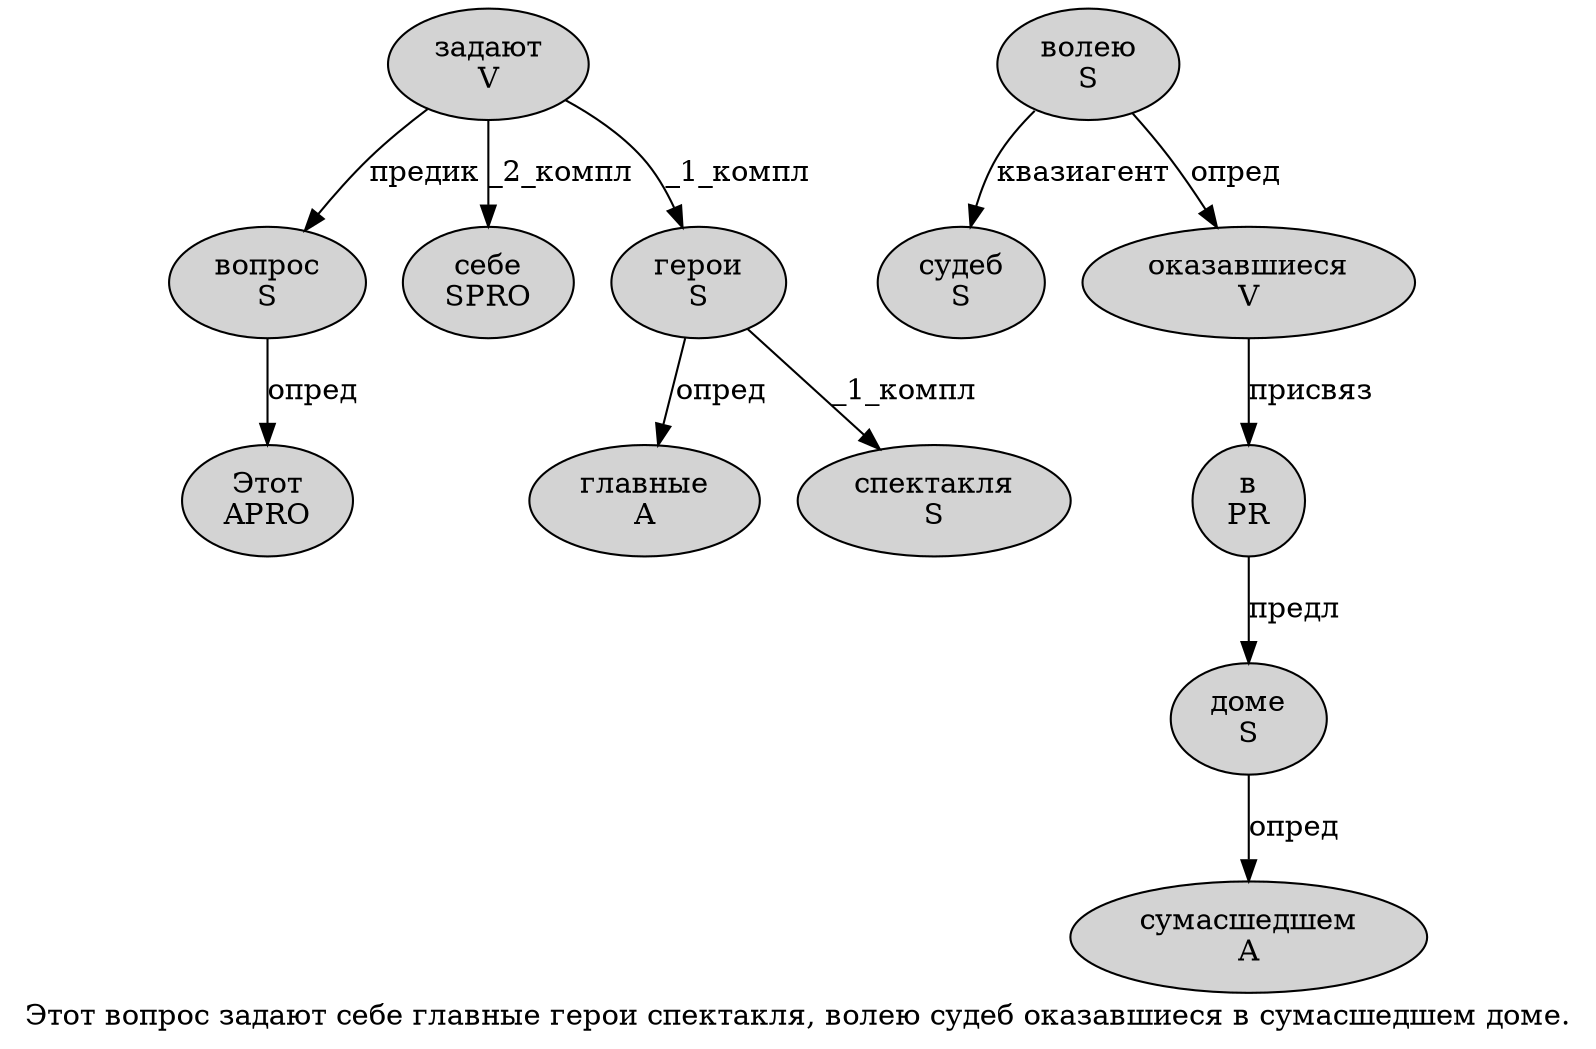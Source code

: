digraph SENTENCE_38 {
	graph [label="Этот вопрос задают себе главные герои спектакля, волею судеб оказавшиеся в сумасшедшем доме."]
	node [style=filled]
		0 [label="Этот
APRO" color="" fillcolor=lightgray penwidth=1 shape=ellipse]
		1 [label="вопрос
S" color="" fillcolor=lightgray penwidth=1 shape=ellipse]
		2 [label="задают
V" color="" fillcolor=lightgray penwidth=1 shape=ellipse]
		3 [label="себе
SPRO" color="" fillcolor=lightgray penwidth=1 shape=ellipse]
		4 [label="главные
A" color="" fillcolor=lightgray penwidth=1 shape=ellipse]
		5 [label="герои
S" color="" fillcolor=lightgray penwidth=1 shape=ellipse]
		6 [label="спектакля
S" color="" fillcolor=lightgray penwidth=1 shape=ellipse]
		8 [label="волею
S" color="" fillcolor=lightgray penwidth=1 shape=ellipse]
		9 [label="судеб
S" color="" fillcolor=lightgray penwidth=1 shape=ellipse]
		10 [label="оказавшиеся
V" color="" fillcolor=lightgray penwidth=1 shape=ellipse]
		11 [label="в
PR" color="" fillcolor=lightgray penwidth=1 shape=ellipse]
		12 [label="сумасшедшем
A" color="" fillcolor=lightgray penwidth=1 shape=ellipse]
		13 [label="доме
S" color="" fillcolor=lightgray penwidth=1 shape=ellipse]
			13 -> 12 [label="опред"]
			5 -> 4 [label="опред"]
			5 -> 6 [label="_1_компл"]
			2 -> 1 [label="предик"]
			2 -> 3 [label="_2_компл"]
			2 -> 5 [label="_1_компл"]
			8 -> 9 [label="квазиагент"]
			8 -> 10 [label="опред"]
			11 -> 13 [label="предл"]
			10 -> 11 [label="присвяз"]
			1 -> 0 [label="опред"]
}